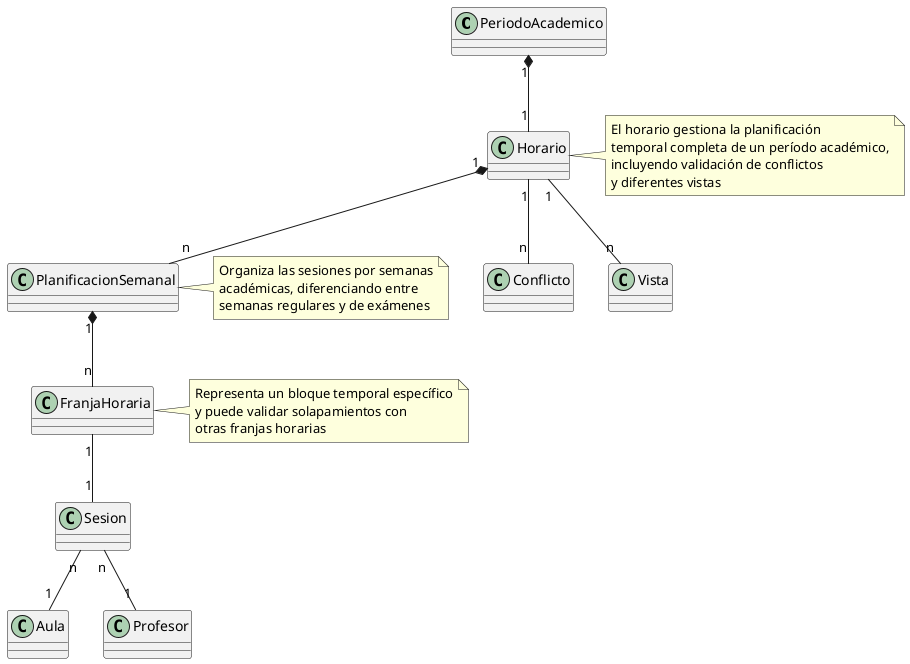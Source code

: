 @startuml



' Relaciones
PeriodoAcademico "1" *-- "1" Horario
Horario "1" *-- "n" PlanificacionSemanal
PlanificacionSemanal "1" *-- "n" FranjaHoraria
FranjaHoraria "1" -- "1" Sesion
Horario "1" -- "n" Conflicto
Horario "1" -- "n" Vista
Sesion "n" -- "1" Aula
Sesion "n" -- "1" Profesor

note right of Horario
  El horario gestiona la planificación 
  temporal completa de un período académico,
  incluyendo validación de conflictos
  y diferentes vistas
end note

note right of FranjaHoraria
  Representa un bloque temporal específico
  y puede validar solapamientos con
  otras franjas horarias
end note

note right of PlanificacionSemanal
  Organiza las sesiones por semanas
  académicas, diferenciando entre 
  semanas regulares y de exámenes
end note

@enduml